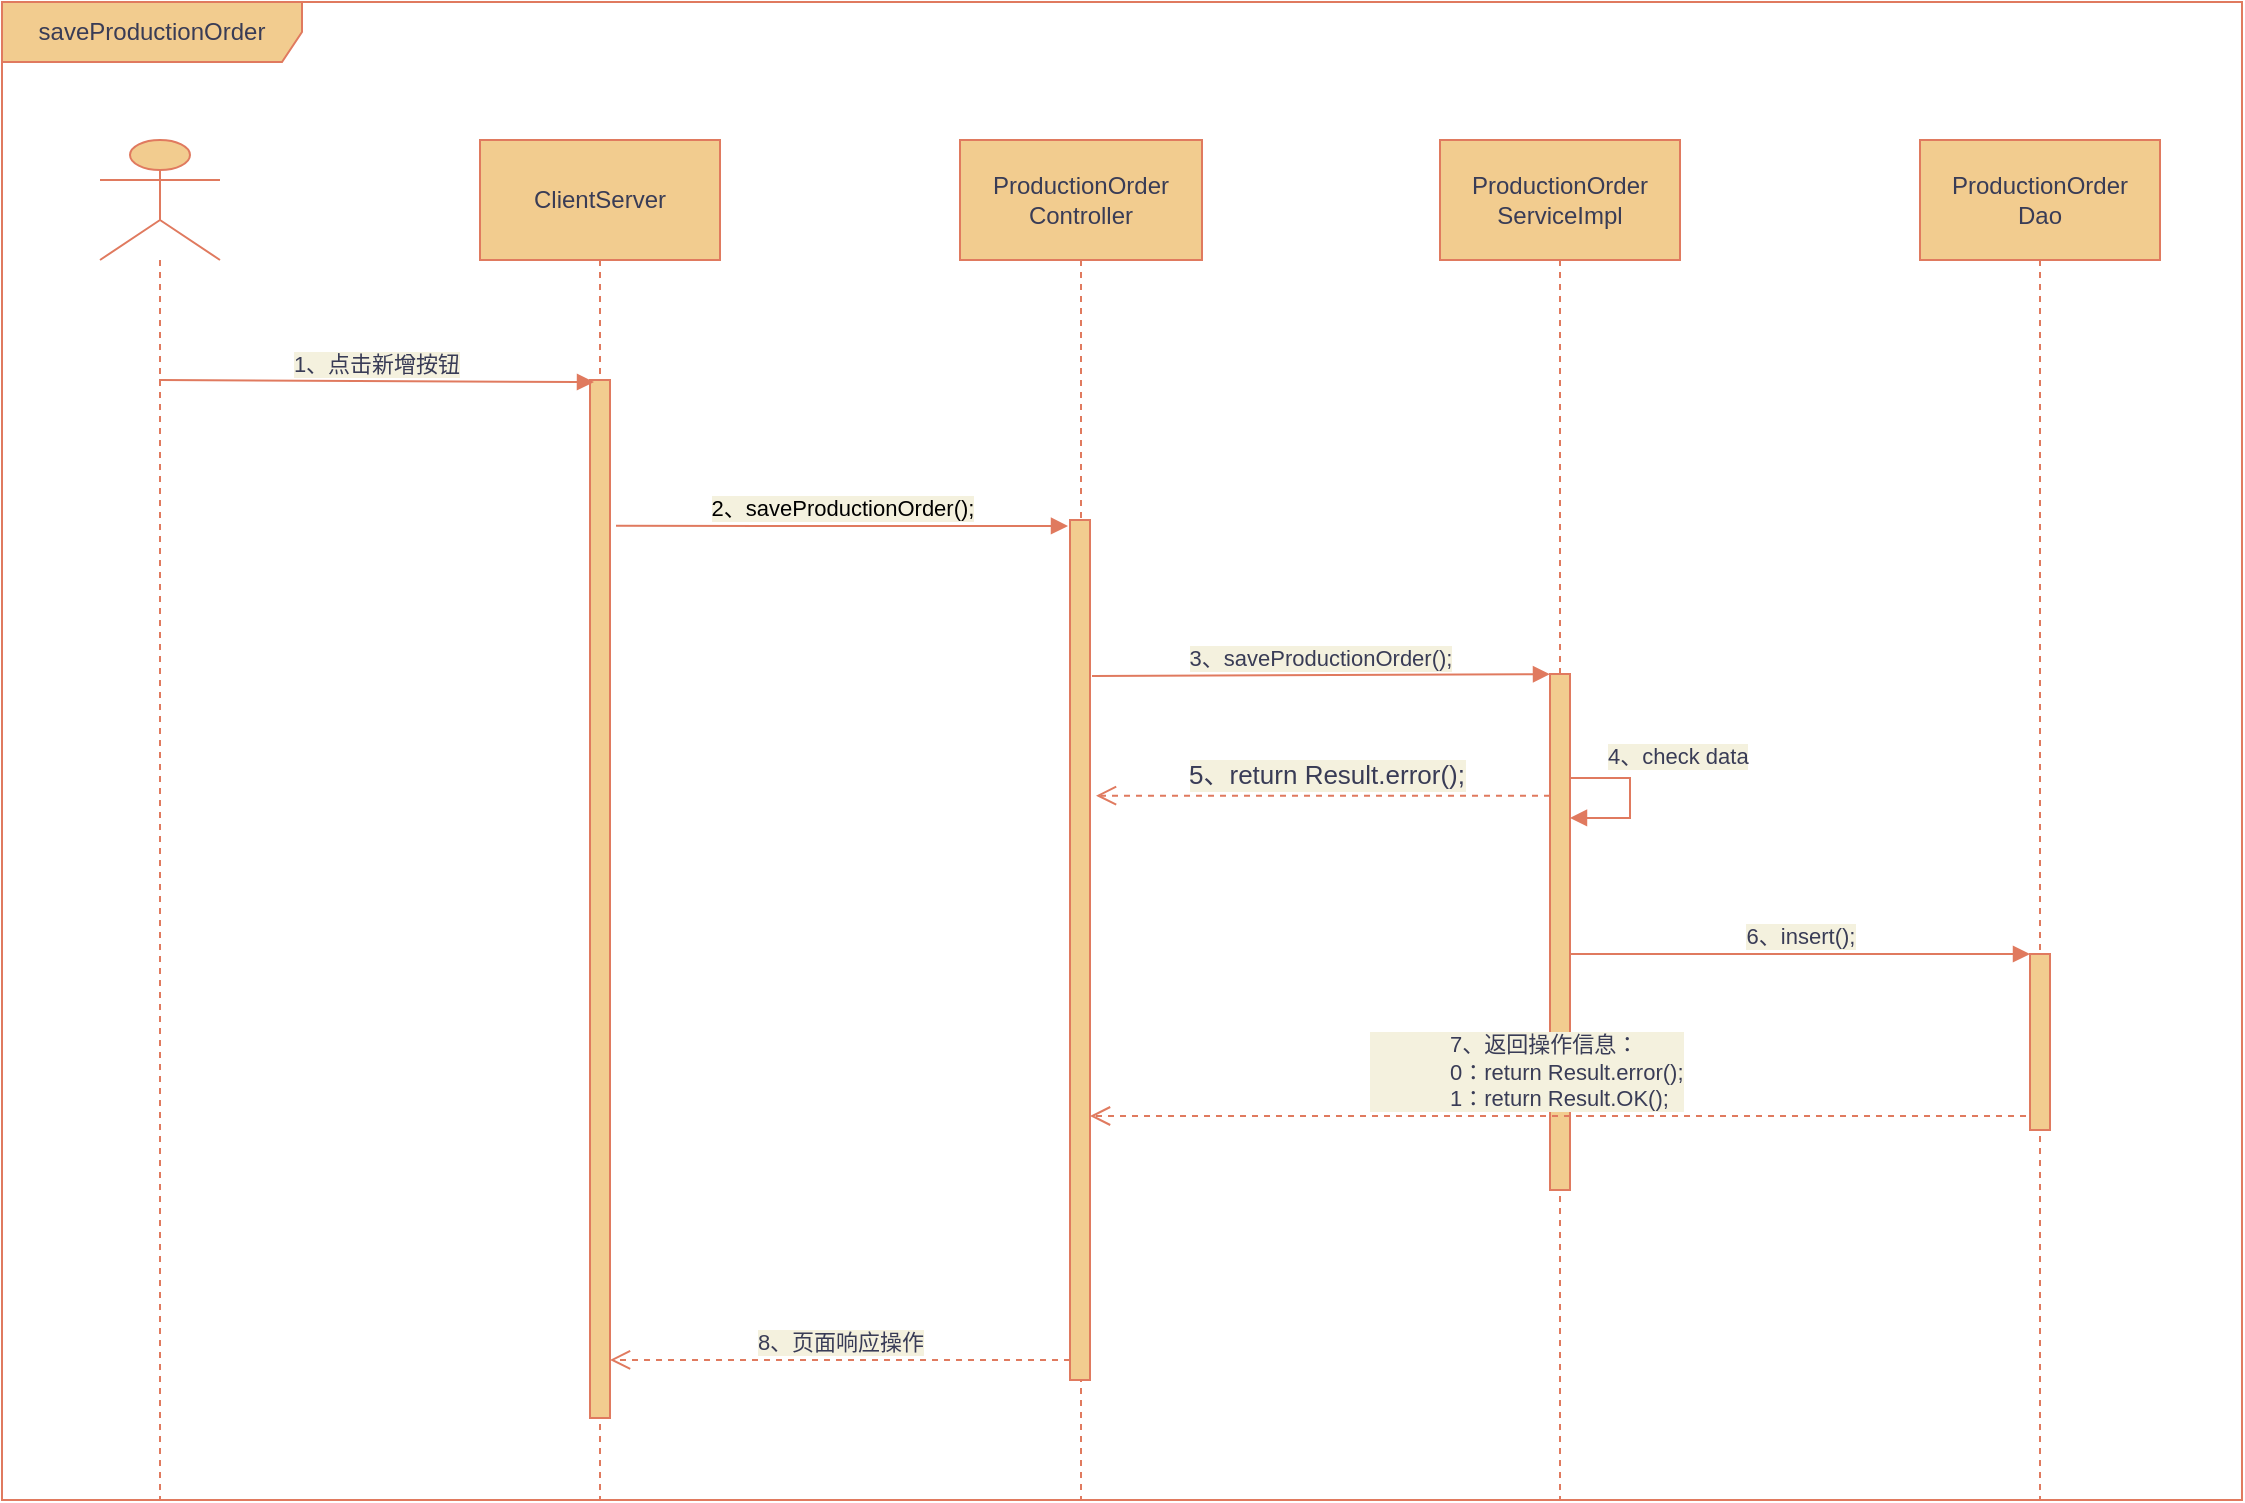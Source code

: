 <mxfile version="20.1.3" type="github" pages="6">
  <diagram id="j4TvrrBdSwMLVQ22CCwC" name="新增制令单">
    <mxGraphModel dx="1422" dy="786" grid="0" gridSize="10" guides="1" tooltips="1" connect="1" arrows="1" fold="1" page="1" pageScale="1" pageWidth="1654" pageHeight="2336" background="none" math="0" shadow="0">
      <root>
        <mxCell id="0" />
        <mxCell id="1" parent="0" />
        <mxCell id="hUG-LSpls7ZXttVfjoqo-1" value="saveProductionOrder" style="shape=umlFrame;whiteSpace=wrap;html=1;width=150;height=30;fillColor=#F2CC8F;strokeColor=#E07A5F;fontColor=#393C56;" vertex="1" parent="1">
          <mxGeometry x="160" y="131" width="1120" height="749" as="geometry" />
        </mxCell>
        <mxCell id="BvN8Ly658PgCMxztOEhY-12" value="" style="shape=umlLifeline;participant=umlActor;perimeter=lifelinePerimeter;whiteSpace=wrap;html=1;container=1;collapsible=0;recursiveResize=0;verticalAlign=top;spacingTop=36;outlineConnect=0;size=60;fillColor=#F2CC8F;strokeColor=#E07A5F;fontColor=#393C56;" parent="1" vertex="1">
          <mxGeometry x="209" y="200" width="60" height="680" as="geometry" />
        </mxCell>
        <mxCell id="BvN8Ly658PgCMxztOEhY-13" value="ClientServer" style="shape=umlLifeline;perimeter=lifelinePerimeter;whiteSpace=wrap;html=1;container=1;collapsible=0;recursiveResize=0;outlineConnect=0;size=60;fillColor=#F2CC8F;strokeColor=#E07A5F;fontColor=#393C56;" parent="1" vertex="1">
          <mxGeometry x="399" y="200" width="120" height="680" as="geometry" />
        </mxCell>
        <mxCell id="BvN8Ly658PgCMxztOEhY-46" value="" style="html=1;points=[];perimeter=orthogonalPerimeter;fillColor=#F2CC8F;strokeColor=#E07A5F;fontColor=#393C56;" parent="BvN8Ly658PgCMxztOEhY-13" vertex="1">
          <mxGeometry x="55" y="120" width="10" height="519" as="geometry" />
        </mxCell>
        <mxCell id="BvN8Ly658PgCMxztOEhY-14" value="ProductionOrder&lt;br&gt;ServiceImpl" style="shape=umlLifeline;perimeter=lifelinePerimeter;whiteSpace=wrap;html=1;container=1;collapsible=0;recursiveResize=0;outlineConnect=0;size=60;fillColor=#F2CC8F;strokeColor=#E07A5F;fontColor=#393C56;" parent="1" vertex="1">
          <mxGeometry x="879" y="200" width="120" height="680" as="geometry" />
        </mxCell>
        <mxCell id="BvN8Ly658PgCMxztOEhY-41" value="" style="html=1;points=[];perimeter=orthogonalPerimeter;fillColor=#F2CC8F;strokeColor=#E07A5F;fontColor=#393C56;" parent="BvN8Ly658PgCMxztOEhY-14" vertex="1">
          <mxGeometry x="55" y="267" width="10" height="258" as="geometry" />
        </mxCell>
        <mxCell id="BvN8Ly658PgCMxztOEhY-35" value="4、check data" style="edgeStyle=orthogonalEdgeStyle;html=1;align=left;spacingLeft=2;endArrow=block;rounded=0;entryX=1;entryY=0.111;entryDx=0;entryDy=0;entryPerimeter=0;labelBackgroundColor=#F4F1DE;strokeColor=#E07A5F;fontColor=#393C56;" parent="BvN8Ly658PgCMxztOEhY-14" edge="1">
          <mxGeometry x="-0.62" y="11" relative="1" as="geometry">
            <mxPoint x="65" y="320" as="sourcePoint" />
            <Array as="points">
              <mxPoint x="65" y="319" />
              <mxPoint x="95" y="319" />
              <mxPoint x="95" y="339" />
            </Array>
            <mxPoint x="65" y="338.96" as="targetPoint" />
            <mxPoint as="offset" />
          </mxGeometry>
        </mxCell>
        <mxCell id="BvN8Ly658PgCMxztOEhY-16" value="ProductionOrder&lt;br&gt;Controller" style="shape=umlLifeline;perimeter=lifelinePerimeter;whiteSpace=wrap;html=1;container=1;collapsible=0;recursiveResize=0;outlineConnect=0;size=60;fillColor=#F2CC8F;strokeColor=#E07A5F;fontColor=#393C56;" parent="1" vertex="1">
          <mxGeometry x="639" y="200" width="121" height="680" as="geometry" />
        </mxCell>
        <mxCell id="BvN8Ly658PgCMxztOEhY-31" value="" style="html=1;points=[];perimeter=orthogonalPerimeter;fillColor=#F2CC8F;strokeColor=#E07A5F;fontColor=#393C56;" parent="BvN8Ly658PgCMxztOEhY-16" vertex="1">
          <mxGeometry x="55" y="190" width="10" height="430" as="geometry" />
        </mxCell>
        <mxCell id="BvN8Ly658PgCMxztOEhY-30" value="1、点击新增按钮" style="html=1;verticalAlign=bottom;endArrow=block;rounded=0;entryX=0.2;entryY=0.002;entryDx=0;entryDy=0;entryPerimeter=0;labelBackgroundColor=#F4F1DE;strokeColor=#E07A5F;fontColor=#393C56;" parent="1" edge="1">
          <mxGeometry width="80" relative="1" as="geometry">
            <mxPoint x="238.5" y="320" as="sourcePoint" />
            <mxPoint x="456" y="321.038" as="targetPoint" />
            <Array as="points" />
          </mxGeometry>
        </mxCell>
        <mxCell id="BvN8Ly658PgCMxztOEhY-32" value="&lt;span style=&quot;color: rgb(0, 0, 0); font-family: Helvetica; font-size: 11px; font-style: normal; font-variant-ligatures: normal; font-variant-caps: normal; font-weight: 400; letter-spacing: normal; orphans: 2; text-align: left; text-indent: 0px; text-transform: none; widows: 2; word-spacing: 0px; -webkit-text-stroke-width: 0px; text-decoration-thickness: initial; text-decoration-style: initial; text-decoration-color: initial; float: none; display: inline !important; background-color: rgb(244, 241, 222);&quot;&gt;2、saveProductionOrder();&lt;/span&gt;" style="html=1;verticalAlign=bottom;endArrow=block;entryX=0;entryY=0;rounded=0;exitX=1.4;exitY=0.154;exitDx=0;exitDy=0;exitPerimeter=0;labelBackgroundColor=#F4F1DE;strokeColor=#E07A5F;fontColor=#393C56;" parent="1" edge="1">
          <mxGeometry relative="1" as="geometry">
            <mxPoint x="467" y="392.926" as="sourcePoint" />
            <mxPoint x="693" y="393.0" as="targetPoint" />
          </mxGeometry>
        </mxCell>
        <mxCell id="BvN8Ly658PgCMxztOEhY-33" value="&lt;font style=&quot;font-size: 13px;&quot;&gt;5、return Result.error();&lt;/font&gt;" style="html=1;verticalAlign=bottom;endArrow=open;dashed=1;endSize=8;rounded=0;entryX=1.3;entryY=0.47;entryDx=0;entryDy=0;entryPerimeter=0;labelBackgroundColor=#F4F1DE;strokeColor=#E07A5F;fontColor=#393C56;" parent="1" edge="1">
          <mxGeometry x="-0.009" relative="1" as="geometry">
            <mxPoint x="707" y="527.86" as="targetPoint" />
            <mxPoint x="934" y="527.86" as="sourcePoint" />
            <mxPoint as="offset" />
          </mxGeometry>
        </mxCell>
        <mxCell id="BvN8Ly658PgCMxztOEhY-37" value="3、saveProductionOrder();" style="html=1;verticalAlign=bottom;endArrow=block;rounded=0;entryX=0;entryY=0.013;entryDx=0;entryDy=0;entryPerimeter=0;exitX=1.1;exitY=0.293;exitDx=0;exitDy=0;exitPerimeter=0;labelBackgroundColor=#F4F1DE;strokeColor=#E07A5F;fontColor=#393C56;" parent="1" edge="1">
          <mxGeometry width="80" relative="1" as="geometry">
            <mxPoint x="705" y="468.034" as="sourcePoint" />
            <mxPoint x="934" y="467.093" as="targetPoint" />
          </mxGeometry>
        </mxCell>
        <mxCell id="BvN8Ly658PgCMxztOEhY-40" value="ProductionOrder&lt;br&gt;Dao" style="shape=umlLifeline;perimeter=lifelinePerimeter;whiteSpace=wrap;html=1;container=1;collapsible=0;recursiveResize=0;outlineConnect=0;size=60;fillColor=#F2CC8F;strokeColor=#E07A5F;fontColor=#393C56;" parent="1" vertex="1">
          <mxGeometry x="1119" y="200" width="120" height="680" as="geometry" />
        </mxCell>
        <mxCell id="BvN8Ly658PgCMxztOEhY-47" value="" style="html=1;points=[];perimeter=orthogonalPerimeter;fillColor=#F2CC8F;strokeColor=#E07A5F;fontColor=#393C56;" parent="BvN8Ly658PgCMxztOEhY-40" vertex="1">
          <mxGeometry x="55" y="407" width="10" height="88" as="geometry" />
        </mxCell>
        <mxCell id="BvN8Ly658PgCMxztOEhY-45" value="6、insert();" style="html=1;verticalAlign=bottom;endArrow=block;rounded=0;entryX=0;entryY=0;entryDx=0;entryDy=0;entryPerimeter=0;labelBackgroundColor=#F4F1DE;strokeColor=#E07A5F;fontColor=#393C56;" parent="1" target="BvN8Ly658PgCMxztOEhY-47" edge="1" source="BvN8Ly658PgCMxztOEhY-41">
          <mxGeometry width="80" relative="1" as="geometry">
            <mxPoint x="949" y="608" as="sourcePoint" />
            <mxPoint x="1169" y="608" as="targetPoint" />
          </mxGeometry>
        </mxCell>
        <mxCell id="BvN8Ly658PgCMxztOEhY-52" value="&lt;blockquote style=&quot;margin: 0 0 0 40px; border: none; padding: 0px;&quot;&gt;&lt;div style=&quot;&quot;&gt;7、返回操作信息：&lt;/div&gt;0：return Result.error();&lt;br&gt;1：return Result.OK();&lt;/blockquote&gt;" style="html=1;verticalAlign=bottom;endArrow=open;dashed=1;endSize=8;rounded=0;align=left;labelBackgroundColor=#F4F1DE;strokeColor=#E07A5F;fontColor=#393C56;" parent="1" edge="1" target="BvN8Ly658PgCMxztOEhY-31">
          <mxGeometry x="0.41" relative="1" as="geometry">
            <mxPoint x="1172" y="688" as="sourcePoint" />
            <mxPoint x="700" y="690" as="targetPoint" />
            <mxPoint as="offset" />
          </mxGeometry>
        </mxCell>
        <mxCell id="BvN8Ly658PgCMxztOEhY-53" value="8、页面响应操作" style="html=1;verticalAlign=bottom;endArrow=open;dashed=1;endSize=8;rounded=0;exitX=0;exitY=0.979;exitDx=0;exitDy=0;exitPerimeter=0;labelBackgroundColor=#F4F1DE;strokeColor=#E07A5F;fontColor=#393C56;" parent="1" edge="1">
          <mxGeometry relative="1" as="geometry">
            <mxPoint x="694" y="809.97" as="sourcePoint" />
            <mxPoint x="464" y="809.97" as="targetPoint" />
          </mxGeometry>
        </mxCell>
      </root>
    </mxGraphModel>
  </diagram>
  <diagram id="---QoyrIb_ThNhpW7t35" name="工序汇报">
    <mxGraphModel dx="1422" dy="786" grid="0" gridSize="10" guides="1" tooltips="1" connect="1" arrows="1" fold="1" page="1" pageScale="1" pageWidth="2336" pageHeight="1654" background="none" math="0" shadow="0">
      <root>
        <mxCell id="0" />
        <mxCell id="1" parent="0" />
        <mxCell id="zrS3oB1glczhTPB0aKTf-1" value="saveProdOrderProgress" style="shape=umlFrame;whiteSpace=wrap;html=1;width=160;height=30;fillColor=#F2CC8F;strokeColor=#E07A5F;fontColor=#393C56;" vertex="1" parent="1">
          <mxGeometry x="240" y="160" width="1120" height="720" as="geometry" />
        </mxCell>
        <mxCell id="cpLB8PzC_wYJ6gU54o9p-1" value="" style="shape=umlLifeline;participant=umlActor;perimeter=lifelinePerimeter;whiteSpace=wrap;html=1;container=1;collapsible=0;recursiveResize=0;verticalAlign=top;spacingTop=36;outlineConnect=0;size=60;fillColor=#F2CC8F;strokeColor=#E07A5F;fontColor=#393C56;" parent="1" vertex="1">
          <mxGeometry x="288" y="200" width="60" height="680" as="geometry" />
        </mxCell>
        <mxCell id="cpLB8PzC_wYJ6gU54o9p-2" value="ClientServer" style="shape=umlLifeline;perimeter=lifelinePerimeter;whiteSpace=wrap;html=1;container=1;collapsible=0;recursiveResize=0;outlineConnect=0;size=60;fillColor=#F2CC8F;strokeColor=#E07A5F;fontColor=#393C56;" parent="1" vertex="1">
          <mxGeometry x="478" y="200" width="120" height="680" as="geometry" />
        </mxCell>
        <mxCell id="cpLB8PzC_wYJ6gU54o9p-3" value="" style="html=1;points=[];perimeter=orthogonalPerimeter;fillColor=#F2CC8F;strokeColor=#E07A5F;fontColor=#393C56;" parent="cpLB8PzC_wYJ6gU54o9p-2" vertex="1">
          <mxGeometry x="55" y="120" width="10" height="519" as="geometry" />
        </mxCell>
        <mxCell id="cpLB8PzC_wYJ6gU54o9p-4" value="ProdOrderProgress&lt;br&gt;ServiceImpl" style="shape=umlLifeline;perimeter=lifelinePerimeter;whiteSpace=wrap;html=1;container=1;collapsible=0;recursiveResize=0;outlineConnect=0;size=60;fillColor=#F2CC8F;strokeColor=#E07A5F;fontColor=#393C56;" parent="1" vertex="1">
          <mxGeometry x="959" y="200" width="120" height="680" as="geometry" />
        </mxCell>
        <mxCell id="kbeyY1O6OhH4olxfVuJa-14" value="" style="html=1;points=[];perimeter=orthogonalPerimeter;fillColor=#F2CC8F;strokeColor=#E07A5F;fontColor=#393C56;" vertex="1" parent="cpLB8PzC_wYJ6gU54o9p-4">
          <mxGeometry x="55" y="208" width="10" height="382" as="geometry" />
        </mxCell>
        <mxCell id="4sS1nVmC97Gp3zcAAK3T-1" value="4、check data" style="edgeStyle=orthogonalEdgeStyle;html=1;align=left;spacingLeft=2;endArrow=open;rounded=0;entryX=1;entryY=0.129;entryDx=0;entryDy=0;entryPerimeter=0;endFill=0;fillColor=#F2CC8F;strokeColor=#E07A5F;labelBackgroundColor=#F4F1DE;fontColor=#393C56;" edge="1" parent="cpLB8PzC_wYJ6gU54o9p-4">
          <mxGeometry x="-0.547" y="10" relative="1" as="geometry">
            <mxPoint x="65" y="258" as="sourcePoint" />
            <Array as="points">
              <mxPoint x="95" y="258" />
              <mxPoint x="95" y="278" />
            </Array>
            <mxPoint x="65" y="278.052" as="targetPoint" />
            <mxPoint as="offset" />
          </mxGeometry>
        </mxCell>
        <mxCell id="FDw3NDtpHWDfzMZwRjAS-3" value="" style="html=1;points=[];perimeter=orthogonalPerimeter;fillColor=#F2CC8F;strokeColor=#E07A5F;fontColor=#393C56;" vertex="1" parent="cpLB8PzC_wYJ6gU54o9p-4">
          <mxGeometry x="60" y="452" width="10" height="40" as="geometry" />
        </mxCell>
        <mxCell id="FDw3NDtpHWDfzMZwRjAS-4" value="8、if(completeQty &amp;lt; completeQtySum)" style="edgeStyle=orthogonalEdgeStyle;html=1;align=left;spacingLeft=2;endArrow=open;rounded=0;entryX=1;entryY=0;endFill=0;fillColor=#F2CC8F;strokeColor=#E07A5F;labelBackgroundColor=#F4F1DE;fontColor=#393C56;" edge="1" target="FDw3NDtpHWDfzMZwRjAS-3" parent="cpLB8PzC_wYJ6gU54o9p-4">
          <mxGeometry x="-0.493" y="10" relative="1" as="geometry">
            <mxPoint x="65" y="432" as="sourcePoint" />
            <Array as="points">
              <mxPoint x="95" y="432" />
            </Array>
            <mxPoint as="offset" />
          </mxGeometry>
        </mxCell>
        <mxCell id="cpLB8PzC_wYJ6gU54o9p-8" value="ProdOrderProgress&lt;br&gt;Controller" style="shape=umlLifeline;perimeter=lifelinePerimeter;whiteSpace=wrap;html=1;container=1;collapsible=0;recursiveResize=0;outlineConnect=0;size=60;fillColor=#F2CC8F;strokeColor=#E07A5F;fontColor=#393C56;" parent="1" vertex="1">
          <mxGeometry x="719" y="200" width="120" height="680" as="geometry" />
        </mxCell>
        <mxCell id="kbeyY1O6OhH4olxfVuJa-11" value="" style="html=1;points=[];perimeter=orthogonalPerimeter;fillColor=#F2CC8F;strokeColor=#E07A5F;fontColor=#393C56;" vertex="1" parent="cpLB8PzC_wYJ6gU54o9p-8">
          <mxGeometry x="54" y="158" width="10" height="471" as="geometry" />
        </mxCell>
        <mxCell id="cpLB8PzC_wYJ6gU54o9p-12" value="1、点击汇报" style="html=1;verticalAlign=bottom;endArrow=open;rounded=0;entryX=0.2;entryY=0.002;entryDx=0;entryDy=0;entryPerimeter=0;endFill=0;fillColor=#F2CC8F;strokeColor=#E07A5F;labelBackgroundColor=#F4F1DE;fontColor=#393C56;" parent="1" edge="1">
          <mxGeometry width="80" relative="1" as="geometry">
            <mxPoint x="317.5" y="319" as="sourcePoint" />
            <mxPoint x="535" y="320.038" as="targetPoint" />
            <Array as="points" />
          </mxGeometry>
        </mxCell>
        <mxCell id="cpLB8PzC_wYJ6gU54o9p-16" value="ProdOrderProgress&lt;br&gt;Dao" style="shape=umlLifeline;perimeter=lifelinePerimeter;whiteSpace=wrap;html=1;container=1;collapsible=0;recursiveResize=0;outlineConnect=0;size=60;fillColor=#F2CC8F;strokeColor=#E07A5F;fontColor=#393C56;" parent="1" vertex="1">
          <mxGeometry x="1199" y="200" width="120" height="680" as="geometry" />
        </mxCell>
        <mxCell id="kbeyY1O6OhH4olxfVuJa-21" value="" style="html=1;points=[];perimeter=orthogonalPerimeter;fillColor=#F2CC8F;strokeColor=#E07A5F;fontColor=#393C56;" vertex="1" parent="cpLB8PzC_wYJ6gU54o9p-16">
          <mxGeometry x="56" y="310" width="10" height="78" as="geometry" />
        </mxCell>
        <mxCell id="FDw3NDtpHWDfzMZwRjAS-6" value="" style="html=1;points=[];perimeter=orthogonalPerimeter;fillColor=#F2CC8F;strokeColor=#E07A5F;fontColor=#393C56;" vertex="1" parent="cpLB8PzC_wYJ6gU54o9p-16">
          <mxGeometry x="56" y="472" width="10" height="106" as="geometry" />
        </mxCell>
        <mxCell id="FDw3NDtpHWDfzMZwRjAS-8" value="11、返回操作信息：&lt;br&gt;0：return Result.error();&lt;br&gt;1：return Result.OK();" style="html=1;verticalAlign=bottom;endArrow=open;dashed=1;endSize=8;exitX=0;exitY=0.95;rounded=0;entryX=1.1;entryY=0.822;entryDx=0;entryDy=0;entryPerimeter=0;align=left;fillColor=#F2CC8F;strokeColor=#E07A5F;labelBackgroundColor=#F4F1DE;fontColor=#393C56;" edge="1" parent="cpLB8PzC_wYJ6gU54o9p-16">
          <mxGeometry x="0.236" relative="1" as="geometry">
            <mxPoint x="-415" y="569.162" as="targetPoint" />
            <mxPoint x="56" y="568.4" as="sourcePoint" />
            <mxPoint as="offset" />
          </mxGeometry>
        </mxCell>
        <mxCell id="cpLB8PzC_wYJ6gU54o9p-21" value="12、response" style="html=1;verticalAlign=bottom;endArrow=open;dashed=1;endSize=8;rounded=0;exitX=0;exitY=0.945;exitDx=0;exitDy=0;exitPerimeter=0;fillColor=#F2CC8F;strokeColor=#E07A5F;labelBackgroundColor=#F4F1DE;fontColor=#393C56;" parent="1" edge="1" source="kbeyY1O6OhH4olxfVuJa-11">
          <mxGeometry relative="1" as="geometry">
            <mxPoint x="529" y="800" as="sourcePoint" />
            <mxPoint x="543" y="803" as="targetPoint" />
          </mxGeometry>
        </mxCell>
        <mxCell id="kbeyY1O6OhH4olxfVuJa-12" value="&lt;span style=&quot;text-align: left;&quot;&gt;2、saveProdOrderProgress();&lt;/span&gt;" style="html=1;verticalAlign=bottom;endArrow=open;entryX=0;entryY=0;rounded=0;exitX=1.2;exitY=0.075;exitDx=0;exitDy=0;exitPerimeter=0;endFill=0;fillColor=#F2CC8F;strokeColor=#E07A5F;labelBackgroundColor=#F4F1DE;fontColor=#393C56;" edge="1" target="kbeyY1O6OhH4olxfVuJa-11" parent="1" source="cpLB8PzC_wYJ6gU54o9p-3">
          <mxGeometry relative="1" as="geometry">
            <mxPoint x="703" y="360" as="sourcePoint" />
          </mxGeometry>
        </mxCell>
        <mxCell id="kbeyY1O6OhH4olxfVuJa-13" value="5、return Result.error();" style="html=1;verticalAlign=bottom;endArrow=open;dashed=1;endSize=8;rounded=0;exitX=0;exitY=0.596;exitDx=0;exitDy=0;exitPerimeter=0;fillColor=#F2CC8F;strokeColor=#E07A5F;labelBackgroundColor=#F4F1DE;fontColor=#393C56;" edge="1" parent="1">
          <mxGeometry relative="1" as="geometry">
            <mxPoint x="783" y="467" as="targetPoint" />
            <mxPoint x="1014" y="466.58" as="sourcePoint" />
          </mxGeometry>
        </mxCell>
        <mxCell id="kbeyY1O6OhH4olxfVuJa-15" value="&lt;span style=&quot;text-align: left;&quot;&gt;3、saveProdOrderProgress();&lt;/span&gt;" style="html=1;verticalAlign=bottom;endArrow=open;entryX=0;entryY=0;rounded=0;endFill=0;fillColor=#F2CC8F;strokeColor=#E07A5F;labelBackgroundColor=#F4F1DE;fontColor=#393C56;" edge="1" parent="1">
          <mxGeometry relative="1" as="geometry">
            <mxPoint x="784" y="412" as="sourcePoint" />
            <mxPoint x="1014" y="412.0" as="targetPoint" />
          </mxGeometry>
        </mxCell>
        <mxCell id="kbeyY1O6OhH4olxfVuJa-22" value="6、queryComplateQtySumByProdId();" style="html=1;verticalAlign=bottom;endArrow=open;entryX=0;entryY=0;rounded=0;exitX=1;exitY=0.961;exitDx=0;exitDy=0;exitPerimeter=0;endFill=0;fillColor=#F2CC8F;strokeColor=#E07A5F;labelBackgroundColor=#F4F1DE;fontColor=#393C56;" edge="1" parent="1">
          <mxGeometry relative="1" as="geometry">
            <mxPoint x="1024" y="521.022" as="sourcePoint" />
            <mxPoint x="1255" y="522" as="targetPoint" />
          </mxGeometry>
        </mxCell>
        <mxCell id="kbeyY1O6OhH4olxfVuJa-23" value="7、return completeQtySum;" style="html=1;verticalAlign=bottom;endArrow=open;dashed=1;endSize=8;exitX=-0.1;exitY=0.95;rounded=0;exitDx=0;exitDy=0;exitPerimeter=0;fillColor=#F2CC8F;strokeColor=#E07A5F;labelBackgroundColor=#F4F1DE;fontColor=#393C56;" edge="1" parent="1">
          <mxGeometry relative="1" as="geometry">
            <mxPoint x="1025" y="577" as="targetPoint" />
            <mxPoint x="1252" y="576.9" as="sourcePoint" />
          </mxGeometry>
        </mxCell>
        <mxCell id="FDw3NDtpHWDfzMZwRjAS-5" value="9、return Result.error();" style="html=1;verticalAlign=bottom;endArrow=open;dashed=1;endSize=8;rounded=0;exitX=0;exitY=0.596;exitDx=0;exitDy=0;exitPerimeter=0;fillColor=#F2CC8F;strokeColor=#E07A5F;labelBackgroundColor=#F4F1DE;fontColor=#393C56;" edge="1" parent="1">
          <mxGeometry relative="1" as="geometry">
            <mxPoint x="782" y="643" as="targetPoint" />
            <mxPoint x="1013" y="642.58" as="sourcePoint" />
          </mxGeometry>
        </mxCell>
        <mxCell id="FDw3NDtpHWDfzMZwRjAS-7" value="10、insert();" style="html=1;verticalAlign=bottom;endArrow=open;entryX=0;entryY=0;rounded=0;exitX=0.9;exitY=0.8;exitDx=0;exitDy=0;exitPerimeter=0;endFill=0;fillColor=#F2CC8F;strokeColor=#E07A5F;labelBackgroundColor=#F4F1DE;fontColor=#393C56;" edge="1" parent="1">
          <mxGeometry relative="1" as="geometry">
            <mxPoint x="1029" y="684" as="sourcePoint" />
            <mxPoint x="1256" y="683" as="targetPoint" />
          </mxGeometry>
        </mxCell>
      </root>
    </mxGraphModel>
  </diagram>
  <diagram id="V3rqQr8YdGYQ8ISz68hw" name="设备人员调整">
    <mxGraphModel dx="1422" dy="786" grid="0" gridSize="10" guides="1" tooltips="1" connect="1" arrows="1" fold="1" page="1" pageScale="1" pageWidth="2336" pageHeight="1654" background="none" math="0" shadow="0">
      <root>
        <mxCell id="0" />
        <mxCell id="1" parent="0" />
        <mxCell id="M8jBk_SGEr3S2adymgQJ-2" value="" style="shape=umlLifeline;participant=umlActor;perimeter=lifelinePerimeter;whiteSpace=wrap;html=1;container=1;collapsible=0;recursiveResize=0;verticalAlign=top;spacingTop=36;outlineConnect=0;size=60;fillColor=#F2CC8F;strokeColor=#E07A5F;fontColor=#393C56;" vertex="1" parent="1">
          <mxGeometry x="259" y="200" width="60" height="680" as="geometry" />
        </mxCell>
        <mxCell id="M8jBk_SGEr3S2adymgQJ-3" value="ClientServer" style="shape=umlLifeline;perimeter=lifelinePerimeter;whiteSpace=wrap;html=1;container=1;collapsible=0;recursiveResize=0;outlineConnect=0;size=60;fillColor=#F2CC8F;strokeColor=#E07A5F;fontColor=#393C56;" vertex="1" parent="1">
          <mxGeometry x="478" y="200" width="120" height="680" as="geometry" />
        </mxCell>
        <mxCell id="M8jBk_SGEr3S2adymgQJ-4" value="" style="html=1;points=[];perimeter=orthogonalPerimeter;fillColor=#F2CC8F;strokeColor=#E07A5F;fontColor=#393C56;" vertex="1" parent="M8jBk_SGEr3S2adymgQJ-3">
          <mxGeometry x="55" y="120" width="10" height="540" as="geometry" />
        </mxCell>
        <mxCell id="M8jBk_SGEr3S2adymgQJ-12" value="调整制令单" style="html=1;verticalAlign=bottom;endArrow=open;rounded=0;entryX=0.2;entryY=0.002;entryDx=0;entryDy=0;entryPerimeter=0;endFill=0;labelBackgroundColor=#F4F1DE;strokeColor=#E07A5F;fontColor=#393C56;" edge="1" parent="1" source="M8jBk_SGEr3S2adymgQJ-2">
          <mxGeometry width="80" relative="1" as="geometry">
            <mxPoint x="317.5" y="319" as="sourcePoint" />
            <mxPoint x="535" y="320.038" as="targetPoint" />
            <Array as="points" />
          </mxGeometry>
        </mxCell>
        <mxCell id="g7-0PVqzXFqC83Ut4u3k-1" value="MMS" style="shape=umlLifeline;perimeter=lifelinePerimeter;whiteSpace=wrap;html=1;container=1;collapsible=0;recursiveResize=0;outlineConnect=0;size=60;fillColor=#F2CC8F;strokeColor=#E07A5F;fontColor=#393C56;" vertex="1" parent="1">
          <mxGeometry x="800" y="200" width="120" height="680" as="geometry" />
        </mxCell>
        <mxCell id="g7-0PVqzXFqC83Ut4u3k-3" value="" style="html=1;points=[];perimeter=orthogonalPerimeter;fillColor=#F2CC8F;strokeColor=#E07A5F;fontColor=#393C56;" vertex="1" parent="g7-0PVqzXFqC83Ut4u3k-1">
          <mxGeometry x="56" y="175" width="10" height="60" as="geometry" />
        </mxCell>
        <mxCell id="g7-0PVqzXFqC83Ut4u3k-12" value="" style="html=1;points=[];perimeter=orthogonalPerimeter;fillColor=#F2CC8F;strokeColor=#E07A5F;fontColor=#393C56;" vertex="1" parent="g7-0PVqzXFqC83Ut4u3k-1">
          <mxGeometry x="55" y="467" width="10" height="60" as="geometry" />
        </mxCell>
        <mxCell id="g7-0PVqzXFqC83Ut4u3k-2" value="MRO" style="shape=umlLifeline;perimeter=lifelinePerimeter;whiteSpace=wrap;html=1;container=1;collapsible=0;recursiveResize=0;outlineConnect=0;size=60;fillColor=#F2CC8F;strokeColor=#E07A5F;fontColor=#393C56;" vertex="1" parent="1">
          <mxGeometry x="1120" y="200" width="120" height="680" as="geometry" />
        </mxCell>
        <mxCell id="g7-0PVqzXFqC83Ut4u3k-7" value="" style="html=1;points=[];perimeter=orthogonalPerimeter;fillColor=#F2CC8F;strokeColor=#E07A5F;fontColor=#393C56;" vertex="1" parent="g7-0PVqzXFqC83Ut4u3k-2">
          <mxGeometry x="55" y="286" width="10" height="60" as="geometry" />
        </mxCell>
        <mxCell id="g7-0PVqzXFqC83Ut4u3k-15" value="" style="html=1;points=[];perimeter=orthogonalPerimeter;fillColor=#F2CC8F;strokeColor=#E07A5F;fontColor=#393C56;" vertex="1" parent="g7-0PVqzXFqC83Ut4u3k-2">
          <mxGeometry x="55" y="571" width="10" height="60" as="geometry" />
        </mxCell>
        <mxCell id="g7-0PVqzXFqC83Ut4u3k-4" value="获取可用人工列表" style="html=1;verticalAlign=bottom;endArrow=open;entryX=0.1;entryY=0.117;rounded=0;labelBackgroundColor=#F4F1DE;exitX=1;exitY=0.056;exitDx=0;exitDy=0;exitPerimeter=0;endFill=0;entryDx=0;entryDy=0;entryPerimeter=0;strokeColor=#E07A5F;fontColor=#393C56;" edge="1" target="g7-0PVqzXFqC83Ut4u3k-3" parent="1">
          <mxGeometry relative="1" as="geometry">
            <mxPoint x="543" y="379.064" as="sourcePoint" />
            <mxPoint x="736" y="380" as="targetPoint" />
          </mxGeometry>
        </mxCell>
        <mxCell id="g7-0PVqzXFqC83Ut4u3k-5" value="返回人工列表" style="html=1;verticalAlign=bottom;endArrow=open;dashed=1;endSize=8;rounded=0;labelBackgroundColor=#F4F1DE;entryX=0.9;entryY=0.206;entryDx=0;entryDy=0;entryPerimeter=0;exitX=-0.4;exitY=0.933;exitDx=0;exitDy=0;exitPerimeter=0;strokeColor=#E07A5F;fontColor=#393C56;" edge="1" source="g7-0PVqzXFqC83Ut4u3k-3" parent="1">
          <mxGeometry relative="1" as="geometry">
            <mxPoint x="542" y="429.914" as="targetPoint" />
            <mxPoint x="860" y="430" as="sourcePoint" />
          </mxGeometry>
        </mxCell>
        <mxCell id="g7-0PVqzXFqC83Ut4u3k-8" value="获取可用设备列表" style="html=1;verticalAlign=bottom;endArrow=open;entryX=-0.1;entryY=0.15;rounded=0;labelBackgroundColor=#F4F1DE;endFill=0;entryDx=0;entryDy=0;entryPerimeter=0;strokeColor=#E07A5F;fontColor=#393C56;" edge="1" target="g7-0PVqzXFqC83Ut4u3k-7" parent="1">
          <mxGeometry x="0.504" relative="1" as="geometry">
            <mxPoint x="544" y="493" as="sourcePoint" />
            <mxPoint x="935" y="493" as="targetPoint" />
            <mxPoint as="offset" />
          </mxGeometry>
        </mxCell>
        <mxCell id="g7-0PVqzXFqC83Ut4u3k-9" value="返回设备列表" style="html=1;verticalAlign=bottom;endArrow=open;dashed=1;endSize=8;exitX=-0.3;exitY=0.883;rounded=0;labelBackgroundColor=#F4F1DE;entryX=1;entryY=0.395;entryDx=0;entryDy=0;entryPerimeter=0;exitDx=0;exitDy=0;exitPerimeter=0;strokeColor=#E07A5F;fontColor=#393C56;" edge="1" source="g7-0PVqzXFqC83Ut4u3k-7" parent="1">
          <mxGeometry x="-0.51" relative="1" as="geometry">
            <mxPoint x="543" y="539.005" as="targetPoint" />
            <mxPoint x="935" y="539" as="sourcePoint" />
            <mxPoint as="offset" />
          </mxGeometry>
        </mxCell>
        <mxCell id="g7-0PVqzXFqC83Ut4u3k-10" value="选择人员或设备后，点击保存" style="html=1;verticalAlign=bottom;endArrow=open;rounded=0;entryX=0.2;entryY=0.002;entryDx=0;entryDy=0;entryPerimeter=0;endFill=0;labelBackgroundColor=#F4F1DE;strokeColor=#E07A5F;fontColor=#393C56;" edge="1" parent="1">
          <mxGeometry width="80" relative="1" as="geometry">
            <mxPoint x="288.5" y="601.038" as="sourcePoint" />
            <mxPoint x="532.5" y="601.038" as="targetPoint" />
            <Array as="points" />
          </mxGeometry>
        </mxCell>
        <mxCell id="g7-0PVqzXFqC83Ut4u3k-14" value="response" style="html=1;verticalAlign=bottom;endArrow=open;dashed=1;endSize=8;exitX=0.1;exitY=0.883;rounded=0;labelBackgroundColor=#F4F1DE;entryX=0.9;entryY=0.582;entryDx=0;entryDy=0;entryPerimeter=0;exitDx=0;exitDy=0;exitPerimeter=0;strokeColor=#E07A5F;fontColor=#393C56;" edge="1" source="g7-0PVqzXFqC83Ut4u3k-12" parent="1">
          <mxGeometry relative="1" as="geometry">
            <mxPoint x="542" y="721.058" as="targetPoint" />
            <mxPoint x="735" y="721" as="sourcePoint" />
          </mxGeometry>
        </mxCell>
        <mxCell id="g7-0PVqzXFqC83Ut4u3k-13" value="调整人工排程" style="html=1;verticalAlign=bottom;endArrow=open;rounded=0;labelBackgroundColor=#F4F1DE;endFill=0;entryX=0.2;entryY=0.067;entryDx=0;entryDy=0;entryPerimeter=0;strokeColor=#E07A5F;fontColor=#393C56;" edge="1" target="g7-0PVqzXFqC83Ut4u3k-12" parent="1">
          <mxGeometry relative="1" as="geometry">
            <mxPoint x="543" y="673" as="sourcePoint" />
            <mxPoint x="735" y="673" as="targetPoint" />
          </mxGeometry>
        </mxCell>
        <mxCell id="g7-0PVqzXFqC83Ut4u3k-16" value="调整设备排程" style="html=1;verticalAlign=bottom;endArrow=open;entryX=-0.1;entryY=0.133;rounded=0;labelBackgroundColor=#F4F1DE;exitX=1.1;exitY=0.694;exitDx=0;exitDy=0;exitPerimeter=0;endFill=0;entryDx=0;entryDy=0;entryPerimeter=0;strokeColor=#E07A5F;fontColor=#393C56;" edge="1" target="g7-0PVqzXFqC83Ut4u3k-15" parent="1">
          <mxGeometry x="0.56" y="1" relative="1" as="geometry">
            <mxPoint x="544" y="779.186" as="sourcePoint" />
            <mxPoint x="935" y="776" as="targetPoint" />
            <mxPoint as="offset" />
          </mxGeometry>
        </mxCell>
        <mxCell id="g7-0PVqzXFqC83Ut4u3k-17" value="response" style="html=1;verticalAlign=bottom;endArrow=open;dashed=1;endSize=8;exitX=-0.2;exitY=0.883;rounded=0;labelBackgroundColor=#F4F1DE;exitDx=0;exitDy=0;exitPerimeter=0;strokeColor=#E07A5F;fontColor=#393C56;" edge="1" source="g7-0PVqzXFqC83Ut4u3k-15" parent="1">
          <mxGeometry x="-0.555" y="-2" relative="1" as="geometry">
            <mxPoint x="544" y="827" as="targetPoint" />
            <mxPoint x="935" y="825" as="sourcePoint" />
            <mxPoint as="offset" />
          </mxGeometry>
        </mxCell>
        <mxCell id="PxpIJWQXRCQNsc_KRbTx-1" value="设备、人员设备" style="shape=umlFrame;whiteSpace=wrap;html=1;width=130;height=30;fillColor=#F2CC8F;strokeColor=#E07A5F;fontColor=#393C56;" vertex="1" parent="1">
          <mxGeometry x="200" y="160" width="1080" height="720" as="geometry" />
        </mxCell>
      </root>
    </mxGraphModel>
  </diagram>
  <diagram id="tzUEASCRPi1RaebqT0to" name="返工单">
    <mxGraphModel dx="1422" dy="786" grid="0" gridSize="10" guides="1" tooltips="1" connect="1" arrows="1" fold="1" page="1" pageScale="1" pageWidth="2336" pageHeight="1654" background="none" math="0" shadow="0">
      <root>
        <mxCell id="0" />
        <mxCell id="1" parent="0" />
        <mxCell id="9U9h_nacIpG8699EuI7E-1" value="" style="shape=umlLifeline;participant=umlActor;perimeter=lifelinePerimeter;whiteSpace=wrap;html=1;container=1;collapsible=0;recursiveResize=0;verticalAlign=top;spacingTop=36;outlineConnect=0;size=60;fillColor=#F2CC8F;strokeColor=#E07A5F;fontColor=#393C56;" vertex="1" parent="1">
          <mxGeometry x="161" y="200" width="60" height="720" as="geometry" />
        </mxCell>
        <mxCell id="0Mu6C7euH8ngyQehUWjY-4" value="填写数据选择人工，点击保存" style="html=1;verticalAlign=bottom;endArrow=open;rounded=0;endFill=0;labelBackgroundColor=#F4F1DE;strokeColor=#E07A5F;fontColor=#393C56;" edge="1" parent="9U9h_nacIpG8699EuI7E-1">
          <mxGeometry width="80" relative="1" as="geometry">
            <mxPoint x="30" y="239" as="sourcePoint" />
            <mxPoint x="254" y="239" as="targetPoint" />
            <mxPoint as="offset" />
          </mxGeometry>
        </mxCell>
        <mxCell id="9U9h_nacIpG8699EuI7E-2" value="ClientServer" style="shape=umlLifeline;perimeter=lifelinePerimeter;whiteSpace=wrap;html=1;container=1;collapsible=0;recursiveResize=0;outlineConnect=0;size=60;fillColor=#F2CC8F;strokeColor=#E07A5F;fontColor=#393C56;" vertex="1" parent="1">
          <mxGeometry x="360" y="200" width="120" height="720" as="geometry" />
        </mxCell>
        <mxCell id="9U9h_nacIpG8699EuI7E-3" value="" style="html=1;points=[];perimeter=orthogonalPerimeter;fillColor=#F2CC8F;strokeColor=#E07A5F;fontColor=#393C56;" vertex="1" parent="9U9h_nacIpG8699EuI7E-2">
          <mxGeometry x="55" y="107" width="10" height="593" as="geometry" />
        </mxCell>
        <mxCell id="9U9h_nacIpG8699EuI7E-4" value="新增返工单页面" style="html=1;verticalAlign=bottom;endArrow=open;rounded=0;endFill=0;entryX=0;entryY=-0.002;entryDx=0;entryDy=0;entryPerimeter=0;labelBackgroundColor=#F4F1DE;strokeColor=#E07A5F;fontColor=#393C56;" edge="1" parent="1">
          <mxGeometry width="80" relative="1" as="geometry">
            <mxPoint x="190.5" y="311" as="sourcePoint" />
            <mxPoint x="416" y="311.12" as="targetPoint" />
            <Array as="points" />
          </mxGeometry>
        </mxCell>
        <mxCell id="9U9h_nacIpG8699EuI7E-5" value="ReworkOrder&lt;br&gt;Controller" style="shape=umlLifeline;perimeter=lifelinePerimeter;whiteSpace=wrap;html=1;container=1;collapsible=0;recursiveResize=0;outlineConnect=0;size=60;fillColor=#F2CC8F;strokeColor=#E07A5F;fontColor=#393C56;" vertex="1" parent="1">
          <mxGeometry x="799" y="200" width="120" height="720" as="geometry" />
        </mxCell>
        <mxCell id="EG8Toq9dXXa5WwOdGygB-1" value="" style="html=1;points=[];perimeter=orthogonalPerimeter;fillColor=#F2CC8F;strokeColor=#E07A5F;fontColor=#393C56;" vertex="1" parent="9U9h_nacIpG8699EuI7E-5">
          <mxGeometry x="56" y="372" width="10" height="328" as="geometry" />
        </mxCell>
        <mxCell id="9U9h_nacIpG8699EuI7E-8" value="ReworkOrder&lt;br&gt;Impl" style="shape=umlLifeline;perimeter=lifelinePerimeter;whiteSpace=wrap;html=1;container=1;collapsible=0;recursiveResize=0;outlineConnect=0;size=60;fillColor=#F2CC8F;strokeColor=#E07A5F;fontColor=#393C56;" vertex="1" parent="1">
          <mxGeometry x="1037" y="200" width="123" height="720" as="geometry" />
        </mxCell>
        <mxCell id="EG8Toq9dXXa5WwOdGygB-4" value="" style="html=1;points=[];perimeter=orthogonalPerimeter;fillColor=#F2CC8F;strokeColor=#E07A5F;fontColor=#393C56;" vertex="1" parent="9U9h_nacIpG8699EuI7E-8">
          <mxGeometry x="56" y="410" width="10" height="260" as="geometry" />
        </mxCell>
        <mxCell id="EG8Toq9dXXa5WwOdGygB-5" value="saveReworkOrder();" style="html=1;verticalAlign=bottom;endArrow=block;entryX=0;entryY=0;rounded=0;labelBackgroundColor=#F4F1DE;strokeColor=#E07A5F;fontColor=#393C56;" edge="1" parent="9U9h_nacIpG8699EuI7E-8" source="EG8Toq9dXXa5WwOdGygB-1">
          <mxGeometry relative="1" as="geometry">
            <mxPoint x="-14" y="417" as="sourcePoint" />
            <mxPoint x="56" y="417" as="targetPoint" />
          </mxGeometry>
        </mxCell>
        <mxCell id="EG8Toq9dXXa5WwOdGygB-6" value="return Result.error();" style="html=1;verticalAlign=bottom;endArrow=open;dashed=1;endSize=8;exitX=0;exitY=0.95;rounded=0;labelBackgroundColor=#F4F1DE;strokeColor=#E07A5F;fontColor=#393C56;entryX=1;entryY=0.268;entryDx=0;entryDy=0;entryPerimeter=0;" edge="1" parent="9U9h_nacIpG8699EuI7E-8" target="EG8Toq9dXXa5WwOdGygB-1">
          <mxGeometry relative="1" as="geometry">
            <mxPoint x="-134" y="460" as="targetPoint" />
            <mxPoint x="56" y="460" as="sourcePoint" />
          </mxGeometry>
        </mxCell>
        <mxCell id="dtU7CpxcFnWuu-sT6wZm-2" value="check data" style="edgeStyle=orthogonalEdgeStyle;html=1;align=left;spacingLeft=2;endArrow=block;rounded=0;labelBackgroundColor=#F4F1DE;strokeColor=#E07A5F;fontColor=#393C56;" edge="1" parent="9U9h_nacIpG8699EuI7E-8">
          <mxGeometry x="-0.6" y="8" relative="1" as="geometry">
            <mxPoint x="66" y="449" as="sourcePoint" />
            <Array as="points">
              <mxPoint x="96" y="449" />
              <mxPoint x="96" y="450" />
              <mxPoint x="100" y="450" />
              <mxPoint x="100" y="470" />
            </Array>
            <mxPoint x="66" y="470" as="targetPoint" />
            <mxPoint as="offset" />
          </mxGeometry>
        </mxCell>
        <mxCell id="lz1KjX0I9yPLwVmwR8nc-1" value="" style="html=1;points=[];perimeter=orthogonalPerimeter;fontColor=#393C56;strokeColor=#E07A5F;fillColor=#F2CC8F;" vertex="1" parent="9U9h_nacIpG8699EuI7E-8">
          <mxGeometry x="61" y="535" width="10" height="11" as="geometry" />
        </mxCell>
        <mxCell id="lz1KjX0I9yPLwVmwR8nc-2" value="ExtraMrfServiceImpl.saveExtraMrf();" style="edgeStyle=orthogonalEdgeStyle;html=1;align=left;spacingLeft=2;endArrow=block;rounded=0;entryX=1;entryY=0;fontColor=#393C56;strokeColor=#E07A5F;fillColor=#F2CC8F;" edge="1" target="lz1KjX0I9yPLwVmwR8nc-1" parent="9U9h_nacIpG8699EuI7E-8">
          <mxGeometry x="-0.622" y="10" relative="1" as="geometry">
            <mxPoint x="66" y="516" as="sourcePoint" />
            <Array as="points">
              <mxPoint x="96" y="516" />
            </Array>
            <mxPoint as="offset" />
          </mxGeometry>
        </mxCell>
        <mxCell id="pDCyaXsgh60q90CEXqT2-1" value="ReworkOrder&lt;br&gt;Dao" style="shape=umlLifeline;perimeter=lifelinePerimeter;whiteSpace=wrap;html=1;container=1;collapsible=0;recursiveResize=0;outlineConnect=0;size=60;fillColor=#F2CC8F;strokeColor=#E07A5F;fontColor=#393C56;" vertex="1" parent="1">
          <mxGeometry x="1280" y="200" width="120" height="720" as="geometry" />
        </mxCell>
        <mxCell id="YGPzNXcrbNBbEPt7gh62-1" value="" style="html=1;points=[];perimeter=orthogonalPerimeter;fillColor=#F2CC8F;strokeColor=#E07A5F;fontColor=#393C56;" vertex="1" parent="pDCyaXsgh60q90CEXqT2-1">
          <mxGeometry x="55" y="562" width="10" height="91" as="geometry" />
        </mxCell>
        <mxCell id="YGPzNXcrbNBbEPt7gh62-2" value="insert();" style="html=1;verticalAlign=bottom;endArrow=block;entryX=0;entryY=0;rounded=0;labelBackgroundColor=#F4F1DE;strokeColor=#E07A5F;fontColor=#393C56;" edge="1" parent="pDCyaXsgh60q90CEXqT2-1">
          <mxGeometry relative="1" as="geometry">
            <mxPoint x="-177" y="581" as="sourcePoint" />
            <mxPoint x="55" y="581" as="targetPoint" />
          </mxGeometry>
        </mxCell>
        <mxCell id="pDCyaXsgh60q90CEXqT2-2" value="MMS" style="shape=umlLifeline;perimeter=lifelinePerimeter;whiteSpace=wrap;html=1;container=1;collapsible=0;recursiveResize=0;outlineConnect=0;size=60;fillColor=#F2CC8F;strokeColor=#E07A5F;fontColor=#393C56;" vertex="1" parent="1">
          <mxGeometry x="600" y="200" width="120" height="347" as="geometry" />
        </mxCell>
        <mxCell id="0Mu6C7euH8ngyQehUWjY-1" value="" style="html=1;points=[];perimeter=orthogonalPerimeter;fillColor=#F2CC8F;strokeColor=#E07A5F;fontColor=#393C56;" vertex="1" parent="pDCyaXsgh60q90CEXqT2-2">
          <mxGeometry x="55" y="131" width="10" height="60" as="geometry" />
        </mxCell>
        <mxCell id="0Mu6C7euH8ngyQehUWjY-8" value="" style="html=1;points=[];perimeter=orthogonalPerimeter;fillColor=#F2CC8F;strokeColor=#E07A5F;fontColor=#393C56;" vertex="1" parent="pDCyaXsgh60q90CEXqT2-2">
          <mxGeometry x="55" y="276" width="10" height="60" as="geometry" />
        </mxCell>
        <mxCell id="0Mu6C7euH8ngyQehUWjY-2" value="获取可用人工列表" style="html=1;verticalAlign=bottom;endArrow=open;entryX=-0.1;entryY=0.117;rounded=0;exitX=1.1;exitY=0.123;exitDx=0;exitDy=0;exitPerimeter=0;endFill=0;labelBackgroundColor=#F4F1DE;strokeColor=#E07A5F;fontColor=#393C56;entryDx=0;entryDy=0;entryPerimeter=0;" edge="1" target="0Mu6C7euH8ngyQehUWjY-1" parent="1">
          <mxGeometry relative="1" as="geometry">
            <mxPoint x="426" y="338.12" as="sourcePoint" />
            <mxPoint x="615" y="339" as="targetPoint" />
          </mxGeometry>
        </mxCell>
        <mxCell id="0Mu6C7euH8ngyQehUWjY-3" value="返回人工列表" style="html=1;verticalAlign=bottom;endArrow=open;dashed=1;endSize=8;exitX=-0.2;exitY=0.883;rounded=0;entryX=1.2;entryY=0.298;entryDx=0;entryDy=0;entryPerimeter=0;labelBackgroundColor=#F4F1DE;strokeColor=#E07A5F;fontColor=#393C56;exitDx=0;exitDy=0;exitPerimeter=0;" edge="1" source="0Mu6C7euH8ngyQehUWjY-1" parent="1">
          <mxGeometry relative="1" as="geometry">
            <mxPoint x="426" y="384.12" as="targetPoint" />
            <mxPoint x="614" y="384" as="sourcePoint" />
          </mxGeometry>
        </mxCell>
        <mxCell id="0Mu6C7euH8ngyQehUWjY-9" value="调整人工排程" style="html=1;verticalAlign=bottom;endArrow=open;entryX=0.1;entryY=0.1;rounded=0;endFill=0;labelBackgroundColor=#F4F1DE;strokeColor=#E07A5F;fontColor=#393C56;entryDx=0;entryDy=0;entryPerimeter=0;" edge="1" target="0Mu6C7euH8ngyQehUWjY-8" parent="1">
          <mxGeometry relative="1" as="geometry">
            <mxPoint x="425" y="481" as="sourcePoint" />
            <mxPoint x="615" y="481" as="targetPoint" />
          </mxGeometry>
        </mxCell>
        <mxCell id="0Mu6C7euH8ngyQehUWjY-10" value="response" style="html=1;verticalAlign=bottom;endArrow=open;dashed=1;endSize=8;exitX=0.1;exitY=0.9;rounded=0;entryX=0.9;entryY=0.639;entryDx=0;entryDy=0;entryPerimeter=0;labelBackgroundColor=#F4F1DE;strokeColor=#E07A5F;fontColor=#393C56;exitDx=0;exitDy=0;exitPerimeter=0;" edge="1" source="0Mu6C7euH8ngyQehUWjY-8" parent="1">
          <mxGeometry relative="1" as="geometry">
            <mxPoint x="424" y="530.16" as="targetPoint" />
            <mxPoint x="615" y="530" as="sourcePoint" />
          </mxGeometry>
        </mxCell>
        <mxCell id="EG8Toq9dXXa5WwOdGygB-2" value="saveReworkOrder();" style="html=1;verticalAlign=bottom;endArrow=block;rounded=0;labelBackgroundColor=#F4F1DE;strokeColor=#E07A5F;fontColor=#393C56;entryX=0.5;entryY=0.024;entryDx=0;entryDy=0;entryPerimeter=0;exitX=1.2;exitY=0.492;exitDx=0;exitDy=0;exitPerimeter=0;" edge="1" parent="1">
          <mxGeometry x="0.485" y="1" relative="1" as="geometry">
            <mxPoint x="426" y="580.06" as="sourcePoint" />
            <mxPoint x="854" y="579.872" as="targetPoint" />
            <mxPoint as="offset" />
          </mxGeometry>
        </mxCell>
        <mxCell id="EG8Toq9dXXa5WwOdGygB-3" value="response" style="html=1;verticalAlign=bottom;endArrow=open;dashed=1;endSize=8;rounded=0;labelBackgroundColor=#F4F1DE;strokeColor=#E07A5F;fontColor=#393C56;" edge="1" source="EG8Toq9dXXa5WwOdGygB-1" parent="1">
          <mxGeometry x="-0.482" relative="1" as="geometry">
            <mxPoint x="425" y="881" as="targetPoint" />
            <mxPoint x="816" y="879" as="sourcePoint" />
            <mxPoint as="offset" />
          </mxGeometry>
        </mxCell>
        <mxCell id="YGPzNXcrbNBbEPt7gh62-3" value="&lt;span style=&quot;color: rgb(57, 60, 86); text-align: left; background-color: rgb(244, 241, 222);&quot;&gt;返回操作信息：&lt;/span&gt;&lt;br style=&quot;color: rgb(57, 60, 86); text-align: left;&quot;&gt;&lt;span style=&quot;color: rgb(57, 60, 86); text-align: left; background-color: rgb(244, 241, 222);&quot;&gt;0：return Result.error();&lt;/span&gt;&lt;br style=&quot;color: rgb(57, 60, 86); text-align: left;&quot;&gt;&lt;span style=&quot;color: rgb(57, 60, 86); text-align: left; background-color: rgb(244, 241, 222);&quot;&gt;1：return Result.OK();&lt;/span&gt;" style="html=1;verticalAlign=bottom;endArrow=open;dashed=1;endSize=8;exitX=0.1;exitY=0.868;rounded=0;labelBackgroundColor=#F4F1DE;strokeColor=#E07A5F;fontColor=#393C56;exitDx=0;exitDy=0;exitPerimeter=0;entryX=1;entryY=0.823;entryDx=0;entryDy=0;entryPerimeter=0;" edge="1" source="YGPzNXcrbNBbEPt7gh62-1" parent="1" target="EG8Toq9dXXa5WwOdGygB-1">
          <mxGeometry relative="1" as="geometry">
            <mxPoint x="826" y="844" as="targetPoint" />
            <mxPoint x="1215" y="844" as="sourcePoint" />
          </mxGeometry>
        </mxCell>
        <mxCell id="eWAZKb4UFFPzU4-WK5Jz-1" value="saveReworkOrder" style="shape=umlFrame;whiteSpace=wrap;html=1;fontColor=#393C56;strokeColor=#E07A5F;fillColor=#F2CC8F;width=140;height=30;" vertex="1" parent="1">
          <mxGeometry x="120" y="160" width="1320" height="760" as="geometry" />
        </mxCell>
      </root>
    </mxGraphModel>
  </diagram>
  <diagram id="PRpw3aTH4vR4AAyYHWKi" name="创建质检单">
    <mxGraphModel dx="1422" dy="786" grid="0" gridSize="10" guides="1" tooltips="1" connect="1" arrows="1" fold="1" page="1" pageScale="1" pageWidth="2336" pageHeight="1654" math="0" shadow="0">
      <root>
        <mxCell id="0" />
        <mxCell id="1" parent="0" />
        <mxCell id="gKeiKgOk5Lg42RXODOig-1" value="" style="shape=umlLifeline;participant=umlActor;perimeter=lifelinePerimeter;whiteSpace=wrap;html=1;container=1;collapsible=0;recursiveResize=0;verticalAlign=top;spacingTop=36;outlineConnect=0;size=60;fillColor=#F2CC8F;strokeColor=#E07A5F;fontColor=#393C56;" vertex="1" parent="1">
          <mxGeometry x="161" y="200" width="60" height="720" as="geometry" />
        </mxCell>
        <mxCell id="gKeiKgOk5Lg42RXODOig-2" value="填写数据选择质检计划，点击保存" style="html=1;verticalAlign=bottom;endArrow=open;rounded=0;endFill=0;labelBackgroundColor=#F4F1DE;strokeColor=#E07A5F;fontColor=#393C56;" edge="1" parent="gKeiKgOk5Lg42RXODOig-1">
          <mxGeometry width="80" relative="1" as="geometry">
            <mxPoint x="30" y="268" as="sourcePoint" />
            <mxPoint x="254" y="268" as="targetPoint" />
            <mxPoint as="offset" />
          </mxGeometry>
        </mxCell>
        <mxCell id="gKeiKgOk5Lg42RXODOig-3" value="ClientServer" style="shape=umlLifeline;perimeter=lifelinePerimeter;whiteSpace=wrap;html=1;container=1;collapsible=0;recursiveResize=0;outlineConnect=0;size=60;fillColor=#F2CC8F;strokeColor=#E07A5F;fontColor=#393C56;" vertex="1" parent="1">
          <mxGeometry x="360" y="200" width="120" height="720" as="geometry" />
        </mxCell>
        <mxCell id="gKeiKgOk5Lg42RXODOig-4" value="" style="html=1;points=[];perimeter=orthogonalPerimeter;fillColor=#F2CC8F;strokeColor=#E07A5F;fontColor=#393C56;" vertex="1" parent="gKeiKgOk5Lg42RXODOig-3">
          <mxGeometry x="55" y="107" width="10" height="593" as="geometry" />
        </mxCell>
        <mxCell id="gKeiKgOk5Lg42RXODOig-5" value="进入质检单生成页面" style="html=1;verticalAlign=bottom;endArrow=open;rounded=0;endFill=0;entryX=0;entryY=-0.002;entryDx=0;entryDy=0;entryPerimeter=0;labelBackgroundColor=#F4F1DE;strokeColor=#E07A5F;fontColor=#393C56;" edge="1" parent="1">
          <mxGeometry width="80" relative="1" as="geometry">
            <mxPoint x="190.5" y="311" as="sourcePoint" />
            <mxPoint x="416" y="311.12" as="targetPoint" />
            <Array as="points" />
          </mxGeometry>
        </mxCell>
        <mxCell id="gKeiKgOk5Lg42RXODOig-6" value="QCList&lt;br&gt;Controller" style="shape=umlLifeline;perimeter=lifelinePerimeter;whiteSpace=wrap;html=1;container=1;collapsible=0;recursiveResize=0;outlineConnect=0;size=60;fillColor=#F2CC8F;strokeColor=#E07A5F;fontColor=#393C56;" vertex="1" parent="1">
          <mxGeometry x="799" y="200" width="120" height="720" as="geometry" />
        </mxCell>
        <mxCell id="gKeiKgOk5Lg42RXODOig-7" value="" style="html=1;points=[];perimeter=orthogonalPerimeter;fillColor=#F2CC8F;strokeColor=#E07A5F;fontColor=#393C56;" vertex="1" parent="gKeiKgOk5Lg42RXODOig-6">
          <mxGeometry x="56" y="300" width="10" height="357" as="geometry" />
        </mxCell>
        <mxCell id="gKeiKgOk5Lg42RXODOig-8" value="QCList&lt;br&gt;Impl" style="shape=umlLifeline;perimeter=lifelinePerimeter;whiteSpace=wrap;html=1;container=1;collapsible=0;recursiveResize=0;outlineConnect=0;size=60;fillColor=#F2CC8F;strokeColor=#E07A5F;fontColor=#393C56;" vertex="1" parent="1">
          <mxGeometry x="1037" y="200" width="123" height="720" as="geometry" />
        </mxCell>
        <mxCell id="gKeiKgOk5Lg42RXODOig-9" value="" style="html=1;points=[];perimeter=orthogonalPerimeter;fillColor=#F2CC8F;strokeColor=#E07A5F;fontColor=#393C56;" vertex="1" parent="gKeiKgOk5Lg42RXODOig-8">
          <mxGeometry x="56" y="338" width="10" height="280" as="geometry" />
        </mxCell>
        <mxCell id="gKeiKgOk5Lg42RXODOig-10" value="saveQCList();" style="html=1;verticalAlign=bottom;endArrow=block;entryX=0;entryY=0;rounded=0;labelBackgroundColor=#F4F1DE;strokeColor=#E07A5F;fontColor=#393C56;" edge="1" parent="gKeiKgOk5Lg42RXODOig-8">
          <mxGeometry relative="1" as="geometry">
            <mxPoint x="-172" y="370" as="sourcePoint" />
            <mxPoint x="56" y="370" as="targetPoint" />
          </mxGeometry>
        </mxCell>
        <mxCell id="gKeiKgOk5Lg42RXODOig-11" value="return Result.error();" style="html=1;verticalAlign=bottom;endArrow=open;dashed=1;endSize=8;exitX=0;exitY=0.95;rounded=0;labelBackgroundColor=#F4F1DE;strokeColor=#E07A5F;fontColor=#393C56;entryX=1;entryY=0.268;entryDx=0;entryDy=0;entryPerimeter=0;" edge="1" parent="gKeiKgOk5Lg42RXODOig-8">
          <mxGeometry relative="1" as="geometry">
            <mxPoint x="-172" y="412.904" as="targetPoint" />
            <mxPoint x="56" y="413" as="sourcePoint" />
          </mxGeometry>
        </mxCell>
        <mxCell id="gKeiKgOk5Lg42RXODOig-12" value="check data" style="edgeStyle=orthogonalEdgeStyle;html=1;align=left;spacingLeft=2;endArrow=block;rounded=0;labelBackgroundColor=#F4F1DE;strokeColor=#E07A5F;fontColor=#393C56;" edge="1" parent="gKeiKgOk5Lg42RXODOig-8">
          <mxGeometry x="-0.6" y="8" relative="1" as="geometry">
            <mxPoint x="66" y="402" as="sourcePoint" />
            <Array as="points">
              <mxPoint x="96" y="402" />
              <mxPoint x="96" y="403" />
              <mxPoint x="100" y="403" />
              <mxPoint x="100" y="423" />
            </Array>
            <mxPoint x="66" y="423" as="targetPoint" />
            <mxPoint as="offset" />
          </mxGeometry>
        </mxCell>
        <mxCell id="gKeiKgOk5Lg42RXODOig-15" value="QCList&lt;br&gt;Dao" style="shape=umlLifeline;perimeter=lifelinePerimeter;whiteSpace=wrap;html=1;container=1;collapsible=0;recursiveResize=0;outlineConnect=0;size=60;fillColor=#F2CC8F;strokeColor=#E07A5F;fontColor=#393C56;" vertex="1" parent="1">
          <mxGeometry x="1280" y="200" width="120" height="720" as="geometry" />
        </mxCell>
        <mxCell id="gKeiKgOk5Lg42RXODOig-16" value="" style="html=1;points=[];perimeter=orthogonalPerimeter;fillColor=#F2CC8F;strokeColor=#E07A5F;fontColor=#393C56;" vertex="1" parent="gKeiKgOk5Lg42RXODOig-15">
          <mxGeometry x="55" y="489" width="10" height="111" as="geometry" />
        </mxCell>
        <mxCell id="gKeiKgOk5Lg42RXODOig-17" value="insert();" style="html=1;verticalAlign=bottom;endArrow=block;entryX=0;entryY=0;rounded=0;labelBackgroundColor=#F4F1DE;strokeColor=#E07A5F;fontColor=#393C56;" edge="1" parent="gKeiKgOk5Lg42RXODOig-15">
          <mxGeometry relative="1" as="geometry">
            <mxPoint x="-177" y="508" as="sourcePoint" />
            <mxPoint x="55" y="508" as="targetPoint" />
          </mxGeometry>
        </mxCell>
        <mxCell id="gKeiKgOk5Lg42RXODOig-18" value="PDM" style="shape=umlLifeline;perimeter=lifelinePerimeter;whiteSpace=wrap;html=1;container=1;collapsible=0;recursiveResize=0;outlineConnect=0;size=60;fillColor=#F2CC8F;strokeColor=#E07A5F;fontColor=#393C56;" vertex="1" parent="1">
          <mxGeometry x="600" y="200" width="120" height="211" as="geometry" />
        </mxCell>
        <mxCell id="gKeiKgOk5Lg42RXODOig-19" value="" style="html=1;points=[];perimeter=orthogonalPerimeter;fillColor=#F2CC8F;strokeColor=#E07A5F;fontColor=#393C56;" vertex="1" parent="gKeiKgOk5Lg42RXODOig-18">
          <mxGeometry x="55" y="142" width="10" height="60" as="geometry" />
        </mxCell>
        <mxCell id="gKeiKgOk5Lg42RXODOig-21" value="获取工序质检计划" style="html=1;verticalAlign=bottom;endArrow=open;entryX=-0.1;entryY=0.117;rounded=0;exitX=1.1;exitY=0.123;exitDx=0;exitDy=0;exitPerimeter=0;endFill=0;labelBackgroundColor=#F4F1DE;strokeColor=#E07A5F;fontColor=#393C56;entryDx=0;entryDy=0;entryPerimeter=0;" edge="1" parent="1" target="gKeiKgOk5Lg42RXODOig-19">
          <mxGeometry relative="1" as="geometry">
            <mxPoint x="426" y="349.12" as="sourcePoint" />
            <mxPoint x="615" y="350" as="targetPoint" />
          </mxGeometry>
        </mxCell>
        <mxCell id="gKeiKgOk5Lg42RXODOig-22" value="response" style="html=1;verticalAlign=bottom;endArrow=open;dashed=1;endSize=8;exitX=-0.2;exitY=0.883;rounded=0;entryX=1.2;entryY=0.298;entryDx=0;entryDy=0;entryPerimeter=0;labelBackgroundColor=#F4F1DE;strokeColor=#E07A5F;fontColor=#393C56;exitDx=0;exitDy=0;exitPerimeter=0;" edge="1" parent="1" source="gKeiKgOk5Lg42RXODOig-19">
          <mxGeometry relative="1" as="geometry">
            <mxPoint x="426" y="395.12" as="targetPoint" />
            <mxPoint x="614" y="395" as="sourcePoint" />
          </mxGeometry>
        </mxCell>
        <mxCell id="gKeiKgOk5Lg42RXODOig-25" value="saveQCList();" style="html=1;verticalAlign=bottom;endArrow=block;rounded=0;labelBackgroundColor=#F4F1DE;strokeColor=#E07A5F;fontColor=#393C56;entryX=0.5;entryY=0.024;entryDx=0;entryDy=0;entryPerimeter=0;exitX=1.2;exitY=0.492;exitDx=0;exitDy=0;exitPerimeter=0;" edge="1" parent="1">
          <mxGeometry x="0.009" relative="1" as="geometry">
            <mxPoint x="426" y="533.06" as="sourcePoint" />
            <mxPoint x="854" y="532.872" as="targetPoint" />
            <mxPoint as="offset" />
          </mxGeometry>
        </mxCell>
        <mxCell id="gKeiKgOk5Lg42RXODOig-26" value="response" style="html=1;verticalAlign=bottom;endArrow=open;dashed=1;endSize=8;rounded=0;labelBackgroundColor=#F4F1DE;strokeColor=#E07A5F;fontColor=#393C56;" edge="1" parent="1">
          <mxGeometry relative="1" as="geometry">
            <mxPoint x="425" y="824" as="targetPoint" />
            <mxPoint x="855" y="824" as="sourcePoint" />
            <mxPoint as="offset" />
          </mxGeometry>
        </mxCell>
        <mxCell id="gKeiKgOk5Lg42RXODOig-27" value="&lt;span style=&quot;color: rgb(57, 60, 86); text-align: left; background-color: rgb(244, 241, 222);&quot;&gt;返回操作信息：&lt;/span&gt;&lt;br style=&quot;color: rgb(57, 60, 86); text-align: left;&quot;&gt;&lt;span style=&quot;color: rgb(57, 60, 86); text-align: left; background-color: rgb(244, 241, 222);&quot;&gt;0：return Result.error();&lt;/span&gt;&lt;br style=&quot;color: rgb(57, 60, 86); text-align: left;&quot;&gt;&lt;span style=&quot;color: rgb(57, 60, 86); text-align: left; background-color: rgb(244, 241, 222);&quot;&gt;1：return Result.OK();&lt;/span&gt;" style="html=1;verticalAlign=bottom;endArrow=open;dashed=1;endSize=8;exitX=0.1;exitY=0.868;rounded=0;labelBackgroundColor=#F4F1DE;strokeColor=#E07A5F;fontColor=#393C56;exitDx=0;exitDy=0;exitPerimeter=0;entryX=1;entryY=0.823;entryDx=0;entryDy=0;entryPerimeter=0;" edge="1" parent="1">
          <mxGeometry relative="1" as="geometry">
            <mxPoint x="865" y="795.944" as="targetPoint" />
            <mxPoint x="1336" y="794.988" as="sourcePoint" />
          </mxGeometry>
        </mxCell>
        <mxCell id="PbDBfK1_Yh-gVaiV_YQy-1" value="saveQCList" style="shape=umlFrame;whiteSpace=wrap;html=1;fontColor=#393C56;strokeColor=#E07A5F;fillColor=#F2CC8F;width=140;height=30;" vertex="1" parent="1">
          <mxGeometry x="120" y="160" width="1320" height="760" as="geometry" />
        </mxCell>
      </root>
    </mxGraphModel>
  </diagram>
  <diagram id="vX-LNr8A_mkFmFkYK3L9" name="质检单汇报">
    <mxGraphModel dx="1422" dy="786" grid="0" gridSize="10" guides="1" tooltips="1" connect="1" arrows="1" fold="1" page="1" pageScale="1" pageWidth="2336" pageHeight="1654" math="0" shadow="0">
      <root>
        <mxCell id="0" />
        <mxCell id="1" parent="0" />
        <mxCell id="gwZxbpfkUBfIjzErsSBX-1" value="" style="shape=umlLifeline;participant=umlActor;perimeter=lifelinePerimeter;whiteSpace=wrap;html=1;container=1;collapsible=0;recursiveResize=0;verticalAlign=top;spacingTop=36;outlineConnect=0;size=60;fillColor=#F2CC8F;strokeColor=#E07A5F;fontColor=#393C56;" vertex="1" parent="1">
          <mxGeometry x="330" y="300" width="60" height="700" as="geometry" />
        </mxCell>
        <mxCell id="gwZxbpfkUBfIjzErsSBX-3" value="ClientServer" style="shape=umlLifeline;perimeter=lifelinePerimeter;whiteSpace=wrap;html=1;container=1;collapsible=0;recursiveResize=0;outlineConnect=0;size=60;fillColor=#F2CC8F;strokeColor=#E07A5F;fontColor=#393C56;" vertex="1" parent="1">
          <mxGeometry x="529" y="300" width="120" height="700" as="geometry" />
        </mxCell>
        <mxCell id="gwZxbpfkUBfIjzErsSBX-4" value="" style="html=1;points=[];perimeter=orthogonalPerimeter;fillColor=#F2CC8F;strokeColor=#E07A5F;fontColor=#393C56;" vertex="1" parent="gwZxbpfkUBfIjzErsSBX-3">
          <mxGeometry x="55" y="140" width="10" height="540" as="geometry" />
        </mxCell>
        <mxCell id="gwZxbpfkUBfIjzErsSBX-5" value="PC/端/APP扫码进入汇报页面" style="html=1;verticalAlign=bottom;endArrow=open;rounded=0;endFill=0;entryX=0;entryY=-0.002;entryDx=0;entryDy=0;entryPerimeter=0;labelBackgroundColor=#F4F1DE;strokeColor=#E07A5F;fontColor=#393C56;" edge="1" parent="1">
          <mxGeometry width="80" relative="1" as="geometry">
            <mxPoint x="359.5" y="440" as="sourcePoint" />
            <mxPoint x="585" y="440.12" as="targetPoint" />
            <Array as="points" />
          </mxGeometry>
        </mxCell>
        <mxCell id="gwZxbpfkUBfIjzErsSBX-6" value="QCList&lt;br&gt;Controller" style="shape=umlLifeline;perimeter=lifelinePerimeter;whiteSpace=wrap;html=1;container=1;collapsible=0;recursiveResize=0;outlineConnect=0;size=60;fillColor=#F2CC8F;strokeColor=#E07A5F;fontColor=#393C56;" vertex="1" parent="1">
          <mxGeometry x="779" y="300" width="120" height="700" as="geometry" />
        </mxCell>
        <mxCell id="gwZxbpfkUBfIjzErsSBX-7" value="" style="html=1;points=[];perimeter=orthogonalPerimeter;fillColor=#F2CC8F;strokeColor=#E07A5F;fontColor=#393C56;" vertex="1" parent="gwZxbpfkUBfIjzErsSBX-6">
          <mxGeometry x="56" y="180" width="10" height="477" as="geometry" />
        </mxCell>
        <mxCell id="gwZxbpfkUBfIjzErsSBX-20" value="updateQCList();" style="html=1;verticalAlign=bottom;endArrow=block;rounded=0;labelBackgroundColor=#F4F1DE;strokeColor=#E07A5F;fontColor=#393C56;exitX=1.2;exitY=0.492;exitDx=0;exitDy=0;exitPerimeter=0;entryX=0.2;entryY=0.017;entryDx=0;entryDy=0;entryPerimeter=0;" edge="1" parent="gwZxbpfkUBfIjzErsSBX-6" target="gwZxbpfkUBfIjzErsSBX-7">
          <mxGeometry x="0.009" relative="1" as="geometry">
            <mxPoint x="-185" y="190.19" as="sourcePoint" />
            <mxPoint x="61" y="190" as="targetPoint" />
            <mxPoint as="offset" />
          </mxGeometry>
        </mxCell>
        <mxCell id="gwZxbpfkUBfIjzErsSBX-8" value="QCList&lt;br&gt;Impl" style="shape=umlLifeline;perimeter=lifelinePerimeter;whiteSpace=wrap;html=1;container=1;collapsible=0;recursiveResize=0;outlineConnect=0;size=60;fillColor=#F2CC8F;strokeColor=#E07A5F;fontColor=#393C56;" vertex="1" parent="1">
          <mxGeometry x="1019" y="300" width="123" height="700" as="geometry" />
        </mxCell>
        <mxCell id="gwZxbpfkUBfIjzErsSBX-9" value="" style="html=1;points=[];perimeter=orthogonalPerimeter;fillColor=#F2CC8F;strokeColor=#E07A5F;fontColor=#393C56;" vertex="1" parent="gwZxbpfkUBfIjzErsSBX-8">
          <mxGeometry x="56.5" y="210" width="10" height="408" as="geometry" />
        </mxCell>
        <mxCell id="gwZxbpfkUBfIjzErsSBX-10" value="updateQCList();" style="html=1;verticalAlign=bottom;endArrow=block;entryX=0;entryY=0;rounded=0;labelBackgroundColor=#F4F1DE;strokeColor=#E07A5F;fontColor=#393C56;" edge="1" parent="gwZxbpfkUBfIjzErsSBX-8">
          <mxGeometry relative="1" as="geometry">
            <mxPoint x="-172" y="231" as="sourcePoint" />
            <mxPoint x="56" y="231" as="targetPoint" />
          </mxGeometry>
        </mxCell>
        <mxCell id="gwZxbpfkUBfIjzErsSBX-11" value="return Result.error();" style="html=1;verticalAlign=bottom;endArrow=open;dashed=1;endSize=8;exitX=0;exitY=0.95;rounded=0;labelBackgroundColor=#F4F1DE;strokeColor=#E07A5F;fontColor=#393C56;entryX=1;entryY=0.268;entryDx=0;entryDy=0;entryPerimeter=0;" edge="1" parent="gwZxbpfkUBfIjzErsSBX-8">
          <mxGeometry relative="1" as="geometry">
            <mxPoint x="-172" y="298.904" as="targetPoint" />
            <mxPoint x="56" y="299" as="sourcePoint" />
          </mxGeometry>
        </mxCell>
        <mxCell id="gwZxbpfkUBfIjzErsSBX-12" value="check data" style="edgeStyle=orthogonalEdgeStyle;html=1;align=left;spacingLeft=2;endArrow=block;rounded=0;labelBackgroundColor=#F4F1DE;strokeColor=#E07A5F;fontColor=#393C56;" edge="1" parent="gwZxbpfkUBfIjzErsSBX-8">
          <mxGeometry x="-0.6" y="8" relative="1" as="geometry">
            <mxPoint x="66" y="288" as="sourcePoint" />
            <Array as="points">
              <mxPoint x="96" y="288" />
              <mxPoint x="96" y="289" />
              <mxPoint x="100" y="289" />
              <mxPoint x="100" y="309" />
            </Array>
            <mxPoint x="66" y="309" as="targetPoint" />
            <mxPoint as="offset" />
          </mxGeometry>
        </mxCell>
        <mxCell id="C3d2bApPiXuUtwNyCpKZ-2" value="" style="html=1;points=[];perimeter=orthogonalPerimeter;fontColor=#393C56;strokeColor=#E07A5F;fillColor=#F2CC8F;" vertex="1" parent="gwZxbpfkUBfIjzErsSBX-8">
          <mxGeometry x="61.5" y="470" width="10" height="40" as="geometry" />
        </mxCell>
        <mxCell id="C3d2bApPiXuUtwNyCpKZ-3" value="saveQCListItem();" style="edgeStyle=orthogonalEdgeStyle;html=1;align=left;spacingLeft=2;endArrow=block;rounded=0;entryX=1;entryY=0;fontColor=#393C56;strokeColor=#E07A5F;fillColor=#F2CC8F;" edge="1" target="C3d2bApPiXuUtwNyCpKZ-2" parent="gwZxbpfkUBfIjzErsSBX-8">
          <mxGeometry x="-0.347" y="15" relative="1" as="geometry">
            <mxPoint x="66.5" y="450" as="sourcePoint" />
            <Array as="points">
              <mxPoint x="96.5" y="450" />
            </Array>
            <mxPoint x="1" as="offset" />
          </mxGeometry>
        </mxCell>
        <mxCell id="gwZxbpfkUBfIjzErsSBX-13" value="QCList&lt;br&gt;Dao" style="shape=umlLifeline;perimeter=lifelinePerimeter;whiteSpace=wrap;html=1;container=1;collapsible=0;recursiveResize=0;outlineConnect=0;size=60;fillColor=#F2CC8F;strokeColor=#E07A5F;fontColor=#393C56;" vertex="1" parent="1">
          <mxGeometry x="1259" y="300" width="120" height="700" as="geometry" />
        </mxCell>
        <mxCell id="gwZxbpfkUBfIjzErsSBX-14" value="" style="html=1;points=[];perimeter=orthogonalPerimeter;fillColor=#F2CC8F;strokeColor=#E07A5F;fontColor=#393C56;" vertex="1" parent="gwZxbpfkUBfIjzErsSBX-13">
          <mxGeometry x="55" y="260" width="10" height="340" as="geometry" />
        </mxCell>
        <mxCell id="gwZxbpfkUBfIjzErsSBX-15" value="updateById();" style="html=1;verticalAlign=bottom;endArrow=block;entryX=0;entryY=0;rounded=0;labelBackgroundColor=#F4F1DE;strokeColor=#E07A5F;fontColor=#393C56;" edge="1" parent="gwZxbpfkUBfIjzErsSBX-13">
          <mxGeometry relative="1" as="geometry">
            <mxPoint x="-170" y="358" as="sourcePoint" />
            <mxPoint x="54" y="358" as="targetPoint" />
          </mxGeometry>
        </mxCell>
        <mxCell id="gwZxbpfkUBfIjzErsSBX-21" value="response" style="html=1;verticalAlign=bottom;endArrow=open;dashed=1;endSize=8;rounded=0;labelBackgroundColor=#F4F1DE;strokeColor=#E07A5F;fontColor=#393C56;exitX=-0.3;exitY=0.933;exitDx=0;exitDy=0;exitPerimeter=0;" edge="1" parent="1">
          <mxGeometry relative="1" as="geometry">
            <mxPoint x="594" y="928" as="targetPoint" />
            <mxPoint x="832" y="929.041" as="sourcePoint" />
            <mxPoint as="offset" />
          </mxGeometry>
        </mxCell>
        <mxCell id="gwZxbpfkUBfIjzErsSBX-22" value="&lt;span style=&quot;color: rgb(57, 60, 86); text-align: left; background-color: rgb(244, 241, 222);&quot;&gt;返回操作信息：&lt;/span&gt;&lt;br style=&quot;color: rgb(57, 60, 86); text-align: left;&quot;&gt;&lt;span style=&quot;color: rgb(57, 60, 86); text-align: left; background-color: rgb(244, 241, 222);&quot;&gt;0：return Result.error();&lt;/span&gt;&lt;br style=&quot;color: rgb(57, 60, 86); text-align: left;&quot;&gt;&lt;span style=&quot;color: rgb(57, 60, 86); text-align: left; background-color: rgb(244, 241, 222);&quot;&gt;1：return Result.OK();&lt;/span&gt;" style="html=1;verticalAlign=bottom;endArrow=open;dashed=1;endSize=8;rounded=0;labelBackgroundColor=#F4F1DE;strokeColor=#E07A5F;fontColor=#393C56;entryX=1;entryY=0.823;entryDx=0;entryDy=0;entryPerimeter=0;" edge="1" parent="1">
          <mxGeometry relative="1" as="geometry">
            <mxPoint x="847" y="860.954" as="targetPoint" />
            <mxPoint x="1072" y="861" as="sourcePoint" />
          </mxGeometry>
        </mxCell>
        <mxCell id="bYG2f6OXtcMokBcF6ui0-1" value="save();" style="html=1;verticalAlign=bottom;endArrow=block;rounded=0;fontColor=#393C56;strokeColor=#E07A5F;fillColor=#F2CC8F;exitX=1.15;exitY=0.925;exitDx=0;exitDy=0;exitPerimeter=0;entryX=-0.2;entryY=0.624;entryDx=0;entryDy=0;entryPerimeter=0;" edge="1" parent="1" source="C3d2bApPiXuUtwNyCpKZ-2">
          <mxGeometry width="80" relative="1" as="geometry">
            <mxPoint x="1142" y="805" as="sourcePoint" />
            <mxPoint x="1312" y="807.16" as="targetPoint" />
          </mxGeometry>
        </mxCell>
        <mxCell id="bYG2f6OXtcMokBcF6ui0-2" value="&lt;span style=&quot;color: rgb(57, 60, 86); text-align: left; background-color: rgb(244, 241, 222);&quot;&gt;返回操作信息：&lt;/span&gt;" style="html=1;verticalAlign=bottom;endArrow=open;dashed=1;endSize=8;rounded=0;labelBackgroundColor=#F4F1DE;strokeColor=#E07A5F;fontColor=#393C56;entryX=1;entryY=0.823;entryDx=0;entryDy=0;entryPerimeter=0;" edge="1" parent="1">
          <mxGeometry relative="1" as="geometry">
            <mxPoint x="1086" y="700.004" as="targetPoint" />
            <mxPoint x="1311" y="700.05" as="sourcePoint" />
          </mxGeometry>
        </mxCell>
        <mxCell id="bYG2f6OXtcMokBcF6ui0-5" style="edgeStyle=orthogonalEdgeStyle;rounded=0;orthogonalLoop=1;jettySize=auto;html=1;fontColor=#393C56;strokeColor=#E07A5F;fillColor=#F2CC8F;" edge="1" parent="1" source="gwZxbpfkUBfIjzErsSBX-8" target="gwZxbpfkUBfIjzErsSBX-8">
          <mxGeometry relative="1" as="geometry" />
        </mxCell>
        <mxCell id="bYG2f6OXtcMokBcF6ui0-6" value="qualityInspectionReport" style="shape=umlFrame;whiteSpace=wrap;html=1;fontColor=#393C56;strokeColor=#E07A5F;fillColor=#F2CC8F;width=183;height=31;" vertex="1" parent="1">
          <mxGeometry x="240" y="240" width="1200" height="760" as="geometry" />
        </mxCell>
      </root>
    </mxGraphModel>
  </diagram>
</mxfile>
